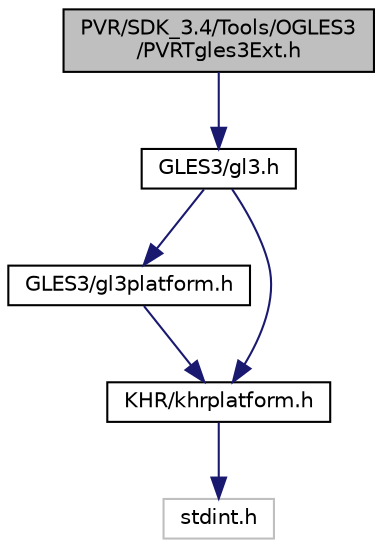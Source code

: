 digraph "PVR/SDK_3.4/Tools/OGLES3/PVRTgles3Ext.h"
{
  edge [fontname="Helvetica",fontsize="10",labelfontname="Helvetica",labelfontsize="10"];
  node [fontname="Helvetica",fontsize="10",shape=record];
  Node1 [label="PVR/SDK_3.4/Tools/OGLES3\l/PVRTgles3Ext.h",height=0.2,width=0.4,color="black", fillcolor="grey75", style="filled", fontcolor="black"];
  Node1 -> Node2 [color="midnightblue",fontsize="10",style="solid"];
  Node2 [label="GLES3/gl3.h",height=0.2,width=0.4,color="black", fillcolor="white", style="filled",URL="$gl3_8h_source.html"];
  Node2 -> Node3 [color="midnightblue",fontsize="10",style="solid"];
  Node3 [label="GLES3/gl3platform.h",height=0.2,width=0.4,color="black", fillcolor="white", style="filled",URL="$gl3platform_8h_source.html"];
  Node3 -> Node4 [color="midnightblue",fontsize="10",style="solid"];
  Node4 [label="KHR/khrplatform.h",height=0.2,width=0.4,color="black", fillcolor="white", style="filled",URL="$khrplatform_8h_source.html"];
  Node4 -> Node5 [color="midnightblue",fontsize="10",style="solid"];
  Node5 [label="stdint.h",height=0.2,width=0.4,color="grey75", fillcolor="white", style="filled"];
  Node2 -> Node4 [color="midnightblue",fontsize="10",style="solid"];
}
